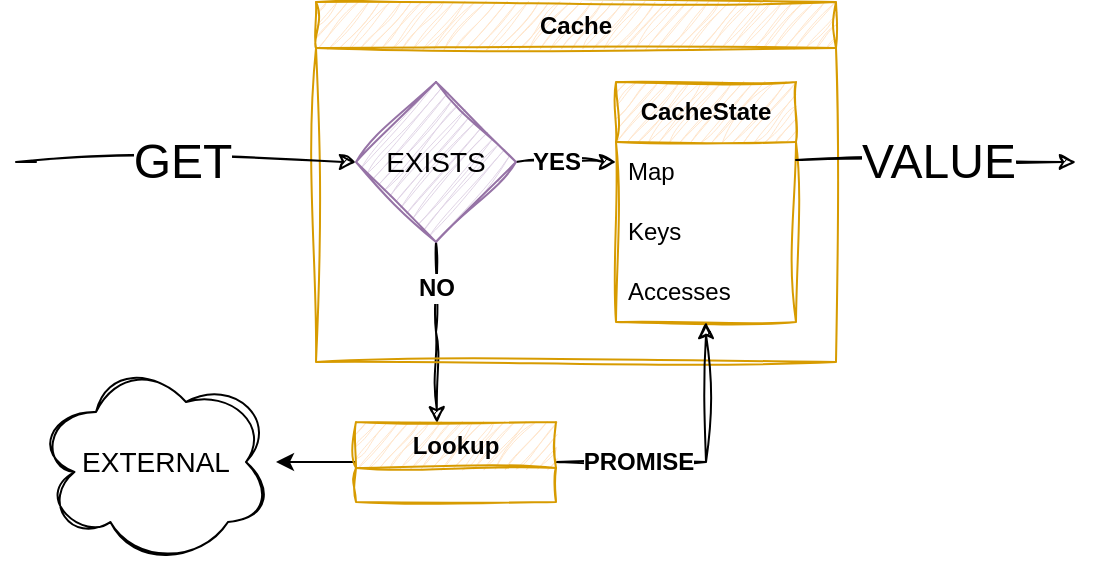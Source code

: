 <mxfile version="22.1.16" type="github">
  <diagram id="prtHgNgQTEPvFCAcTncT" name="Page-1">
    <mxGraphModel dx="684" dy="325" grid="1" gridSize="10" guides="1" tooltips="1" connect="1" arrows="1" fold="1" page="1" pageScale="1" pageWidth="827" pageHeight="1169" math="0" shadow="0">
      <root>
        <mxCell id="0" />
        <mxCell id="1" parent="0" />
        <mxCell id="WvfnBEPjAD18mNaexyHV-40" value="EXTERNAL" style="ellipse;shape=cloud;whiteSpace=wrap;html=1;fontSize=14;shadow=0;sketch=1;curveFitting=1;jiggle=2;" parent="1" vertex="1">
          <mxGeometry x="260" y="370" width="120" height="100" as="geometry" />
        </mxCell>
        <mxCell id="WvfnBEPjAD18mNaexyHV-76" value="" style="edgeStyle=orthogonalEdgeStyle;rounded=0;orthogonalLoop=1;jettySize=auto;html=1;exitX=0.5;exitY=1;exitDx=0;exitDy=0;entryX=0.405;entryY=0.014;entryDx=0;entryDy=0;entryPerimeter=0;sketch=1;curveFitting=1;jiggle=2;" parent="1" source="WvfnBEPjAD18mNaexyHV-84" target="WvfnBEPjAD18mNaexyHV-89" edge="1">
          <mxGeometry relative="1" as="geometry">
            <mxPoint x="460" y="420" as="targetPoint" />
            <Array as="points" />
          </mxGeometry>
        </mxCell>
        <mxCell id="WvfnBEPjAD18mNaexyHV-77" value="NO" style="edgeLabel;html=1;align=center;verticalAlign=middle;resizable=0;points=[];fontSize=12;fontStyle=1" parent="WvfnBEPjAD18mNaexyHV-76" vertex="1" connectable="0">
          <mxGeometry x="-0.719" y="-2" relative="1" as="geometry">
            <mxPoint x="2" y="10" as="offset" />
          </mxGeometry>
        </mxCell>
        <mxCell id="WvfnBEPjAD18mNaexyHV-78" value="Cache" style="swimlane;whiteSpace=wrap;html=1;fillColor=#ffe6cc;strokeColor=#d79b00;rounded=0;sketch=1;curveFitting=1;jiggle=2;" parent="1" vertex="1">
          <mxGeometry x="400" y="190" width="260" height="180" as="geometry" />
        </mxCell>
        <mxCell id="WvfnBEPjAD18mNaexyHV-79" value="CacheState" style="swimlane;fontStyle=1;childLayout=stackLayout;horizontal=1;startSize=30;horizontalStack=0;resizeParent=1;resizeParentMax=0;resizeLast=0;collapsible=1;marginBottom=0;whiteSpace=wrap;html=1;fillColor=#ffe6cc;strokeColor=#d79b00;rounded=0;swimlaneLine=1;glass=0;shadow=0;sketch=1;curveFitting=1;jiggle=2;" parent="WvfnBEPjAD18mNaexyHV-78" vertex="1">
          <mxGeometry x="150" y="40" width="90" height="120" as="geometry" />
        </mxCell>
        <mxCell id="WvfnBEPjAD18mNaexyHV-80" value="Map" style="text;strokeColor=none;fillColor=none;align=left;verticalAlign=middle;spacingLeft=4;spacingRight=4;overflow=hidden;points=[[0,0.5],[1,0.5]];portConstraint=eastwest;rotatable=0;whiteSpace=wrap;html=1;" parent="WvfnBEPjAD18mNaexyHV-79" vertex="1">
          <mxGeometry y="30" width="90" height="30" as="geometry" />
        </mxCell>
        <mxCell id="WvfnBEPjAD18mNaexyHV-81" value="Keys" style="text;strokeColor=none;fillColor=none;align=left;verticalAlign=middle;spacingLeft=4;spacingRight=4;overflow=hidden;points=[[0,0.5],[1,0.5]];portConstraint=eastwest;rotatable=0;whiteSpace=wrap;html=1;" parent="WvfnBEPjAD18mNaexyHV-79" vertex="1">
          <mxGeometry y="60" width="90" height="30" as="geometry" />
        </mxCell>
        <mxCell id="WvfnBEPjAD18mNaexyHV-82" value="Accesses" style="text;strokeColor=none;fillColor=none;align=left;verticalAlign=middle;spacingLeft=4;spacingRight=4;overflow=hidden;points=[[0,0.5],[1,0.5]];portConstraint=eastwest;rotatable=0;whiteSpace=wrap;html=1;" parent="WvfnBEPjAD18mNaexyHV-79" vertex="1">
          <mxGeometry y="90" width="90" height="30" as="geometry" />
        </mxCell>
        <mxCell id="WvfnBEPjAD18mNaexyHV-83" value="YES" style="edgeStyle=orthogonalEdgeStyle;rounded=0;orthogonalLoop=1;jettySize=auto;html=1;fontSize=12;fontStyle=1;sketch=1;curveFitting=1;jiggle=2;" parent="WvfnBEPjAD18mNaexyHV-78" source="WvfnBEPjAD18mNaexyHV-84" edge="1">
          <mxGeometry x="-0.208" relative="1" as="geometry">
            <mxPoint x="150" y="80" as="targetPoint" />
            <mxPoint as="offset" />
          </mxGeometry>
        </mxCell>
        <mxCell id="WvfnBEPjAD18mNaexyHV-84" value="EXISTS" style="rhombus;whiteSpace=wrap;html=1;fontSize=14;fillColor=#e1d5e7;strokeColor=#9673a6;sketch=1;curveFitting=1;jiggle=2;" parent="WvfnBEPjAD18mNaexyHV-78" vertex="1">
          <mxGeometry x="20" y="40" width="80" height="80" as="geometry" />
        </mxCell>
        <mxCell id="WvfnBEPjAD18mNaexyHV-85" value="" style="edgeStyle=orthogonalEdgeStyle;rounded=0;orthogonalLoop=1;jettySize=auto;html=1;entryX=0.5;entryY=1;entryDx=0;entryDy=0;exitX=1;exitY=0.5;exitDx=0;exitDy=0;sketch=1;curveFitting=1;jiggle=2;" parent="1" source="WvfnBEPjAD18mNaexyHV-89" target="WvfnBEPjAD18mNaexyHV-79" edge="1">
          <mxGeometry relative="1" as="geometry">
            <mxPoint x="520" y="250" as="sourcePoint" />
            <mxPoint x="740" y="250" as="targetPoint" />
            <Array as="points">
              <mxPoint x="595" y="420" />
            </Array>
          </mxGeometry>
        </mxCell>
        <mxCell id="WvfnBEPjAD18mNaexyHV-86" value="PROMISE" style="edgeLabel;html=1;align=center;verticalAlign=middle;resizable=0;points=[];fontSize=12;fontStyle=1" parent="WvfnBEPjAD18mNaexyHV-85" vertex="1" connectable="0">
          <mxGeometry x="-0.293" relative="1" as="geometry">
            <mxPoint x="-11" as="offset" />
          </mxGeometry>
        </mxCell>
        <mxCell id="WvfnBEPjAD18mNaexyHV-87" style="edgeStyle=orthogonalEdgeStyle;rounded=0;orthogonalLoop=1;jettySize=auto;html=1;entryX=0;entryY=0.5;entryDx=0;entryDy=0;sketch=1;curveFitting=1;jiggle=2;" parent="1" target="WvfnBEPjAD18mNaexyHV-84" edge="1">
          <mxGeometry relative="1" as="geometry">
            <mxPoint x="260" y="270" as="sourcePoint" />
            <Array as="points">
              <mxPoint x="250" y="270" />
            </Array>
            <mxPoint x="380" y="240" as="targetPoint" />
          </mxGeometry>
        </mxCell>
        <mxCell id="WvfnBEPjAD18mNaexyHV-88" value="GET" style="edgeLabel;html=1;align=center;verticalAlign=middle;resizable=0;points=[];fontSize=24;fontStyle=0;fontFamily=Helvetica;" parent="WvfnBEPjAD18mNaexyHV-87" vertex="1" connectable="0">
          <mxGeometry x="0.467" relative="1" as="geometry">
            <mxPoint x="-39" as="offset" />
          </mxGeometry>
        </mxCell>
        <mxCell id="WvfnBEPjAD18mNaexyHV-152" style="edgeStyle=orthogonalEdgeStyle;rounded=0;orthogonalLoop=1;jettySize=auto;html=1;" parent="1" source="WvfnBEPjAD18mNaexyHV-89" target="WvfnBEPjAD18mNaexyHV-40" edge="1">
          <mxGeometry relative="1" as="geometry" />
        </mxCell>
        <mxCell id="WvfnBEPjAD18mNaexyHV-89" value="Lookup" style="swimlane;whiteSpace=wrap;html=1;fillColor=#ffe6cc;strokeColor=#d79b00;rounded=0;sketch=1;curveFitting=1;jiggle=2;" parent="1" vertex="1">
          <mxGeometry x="420" y="400" width="100" height="40" as="geometry" />
        </mxCell>
        <mxCell id="KwHkxTo8jftKuWM-ijs6-1" style="edgeStyle=orthogonalEdgeStyle;rounded=0;orthogonalLoop=1;jettySize=auto;html=1;sketch=1;curveFitting=1;jiggle=2;" parent="1" edge="1">
          <mxGeometry relative="1" as="geometry">
            <mxPoint x="640" y="269" as="sourcePoint" />
            <Array as="points">
              <mxPoint x="706" y="269" />
              <mxPoint x="706" y="270" />
            </Array>
            <mxPoint x="780" y="270" as="targetPoint" />
          </mxGeometry>
        </mxCell>
        <mxCell id="KwHkxTo8jftKuWM-ijs6-2" value="VALUE" style="edgeLabel;html=1;align=center;verticalAlign=middle;resizable=0;points=[];fontSize=24;fontStyle=0" parent="KwHkxTo8jftKuWM-ijs6-1" vertex="1" connectable="0">
          <mxGeometry x="0.467" relative="1" as="geometry">
            <mxPoint x="-32" as="offset" />
          </mxGeometry>
        </mxCell>
      </root>
    </mxGraphModel>
  </diagram>
</mxfile>
